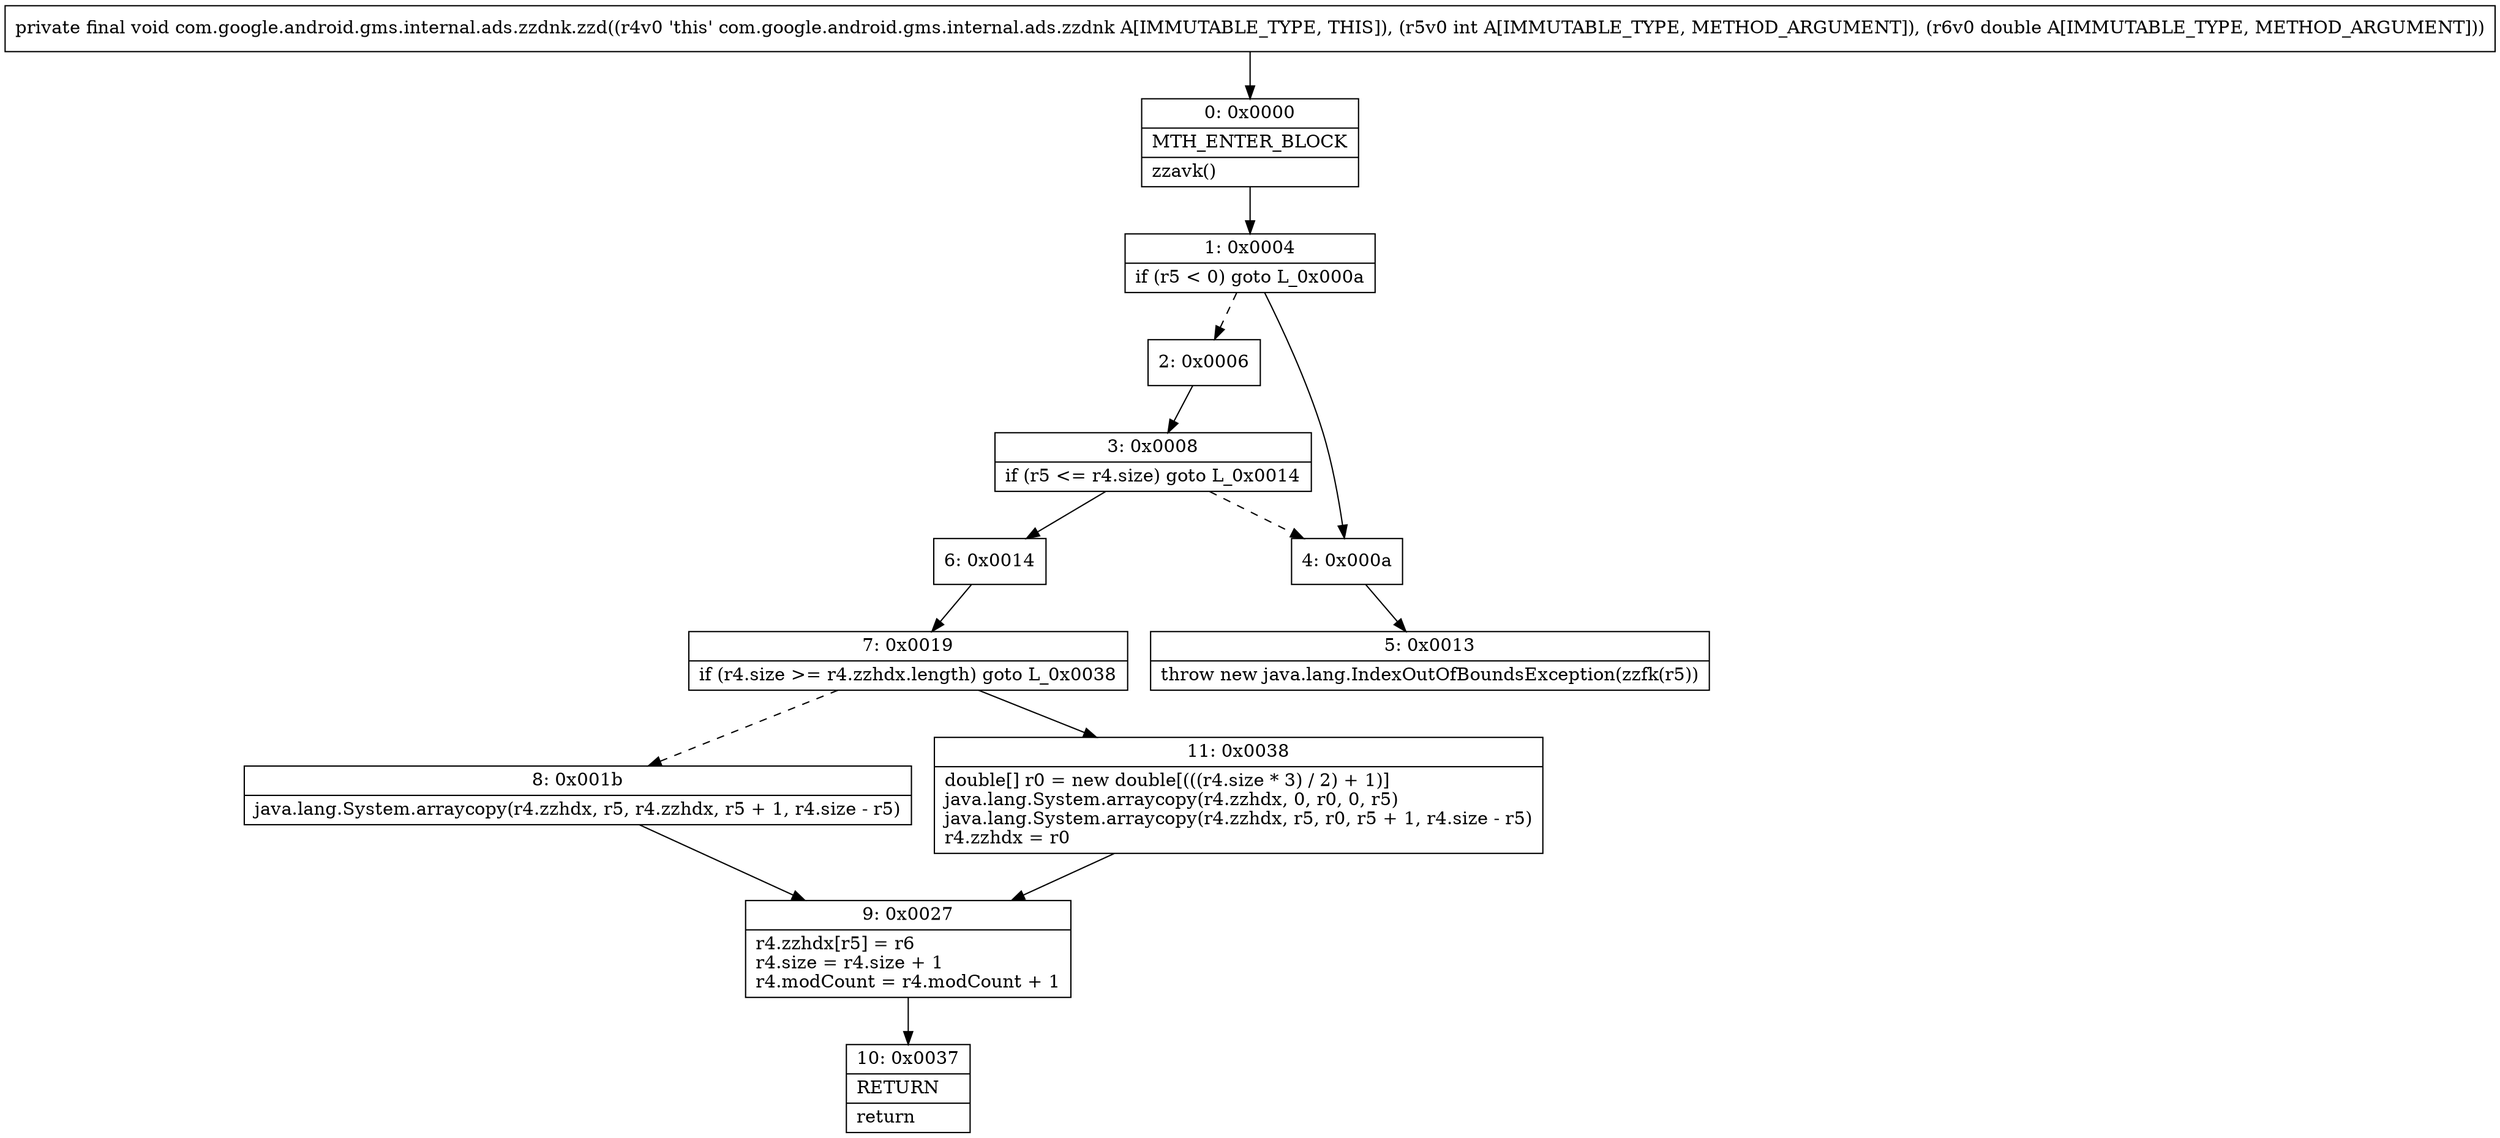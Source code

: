 digraph "CFG forcom.google.android.gms.internal.ads.zzdnk.zzd(ID)V" {
Node_0 [shape=record,label="{0\:\ 0x0000|MTH_ENTER_BLOCK\l|zzavk()\l}"];
Node_1 [shape=record,label="{1\:\ 0x0004|if (r5 \< 0) goto L_0x000a\l}"];
Node_2 [shape=record,label="{2\:\ 0x0006}"];
Node_3 [shape=record,label="{3\:\ 0x0008|if (r5 \<= r4.size) goto L_0x0014\l}"];
Node_4 [shape=record,label="{4\:\ 0x000a}"];
Node_5 [shape=record,label="{5\:\ 0x0013|throw new java.lang.IndexOutOfBoundsException(zzfk(r5))\l}"];
Node_6 [shape=record,label="{6\:\ 0x0014}"];
Node_7 [shape=record,label="{7\:\ 0x0019|if (r4.size \>= r4.zzhdx.length) goto L_0x0038\l}"];
Node_8 [shape=record,label="{8\:\ 0x001b|java.lang.System.arraycopy(r4.zzhdx, r5, r4.zzhdx, r5 + 1, r4.size \- r5)\l}"];
Node_9 [shape=record,label="{9\:\ 0x0027|r4.zzhdx[r5] = r6\lr4.size = r4.size + 1\lr4.modCount = r4.modCount + 1\l}"];
Node_10 [shape=record,label="{10\:\ 0x0037|RETURN\l|return\l}"];
Node_11 [shape=record,label="{11\:\ 0x0038|double[] r0 = new double[(((r4.size * 3) \/ 2) + 1)]\ljava.lang.System.arraycopy(r4.zzhdx, 0, r0, 0, r5)\ljava.lang.System.arraycopy(r4.zzhdx, r5, r0, r5 + 1, r4.size \- r5)\lr4.zzhdx = r0\l}"];
MethodNode[shape=record,label="{private final void com.google.android.gms.internal.ads.zzdnk.zzd((r4v0 'this' com.google.android.gms.internal.ads.zzdnk A[IMMUTABLE_TYPE, THIS]), (r5v0 int A[IMMUTABLE_TYPE, METHOD_ARGUMENT]), (r6v0 double A[IMMUTABLE_TYPE, METHOD_ARGUMENT])) }"];
MethodNode -> Node_0;
Node_0 -> Node_1;
Node_1 -> Node_2[style=dashed];
Node_1 -> Node_4;
Node_2 -> Node_3;
Node_3 -> Node_4[style=dashed];
Node_3 -> Node_6;
Node_4 -> Node_5;
Node_6 -> Node_7;
Node_7 -> Node_8[style=dashed];
Node_7 -> Node_11;
Node_8 -> Node_9;
Node_9 -> Node_10;
Node_11 -> Node_9;
}

